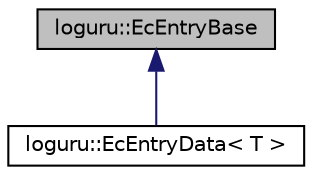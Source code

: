digraph "loguru::EcEntryBase"
{
  edge [fontname="Helvetica",fontsize="10",labelfontname="Helvetica",labelfontsize="10"];
  node [fontname="Helvetica",fontsize="10",shape=record];
  Node0 [label="loguru::EcEntryBase",height=0.2,width=0.4,color="black", fillcolor="grey75", style="filled", fontcolor="black"];
  Node0 -> Node1 [dir="back",color="midnightblue",fontsize="10",style="solid",fontname="Helvetica"];
  Node1 [label="loguru::EcEntryData\< T \>",height=0.2,width=0.4,color="black", fillcolor="white", style="filled",URL="$classloguru_1_1_ec_entry_data.html"];
}
